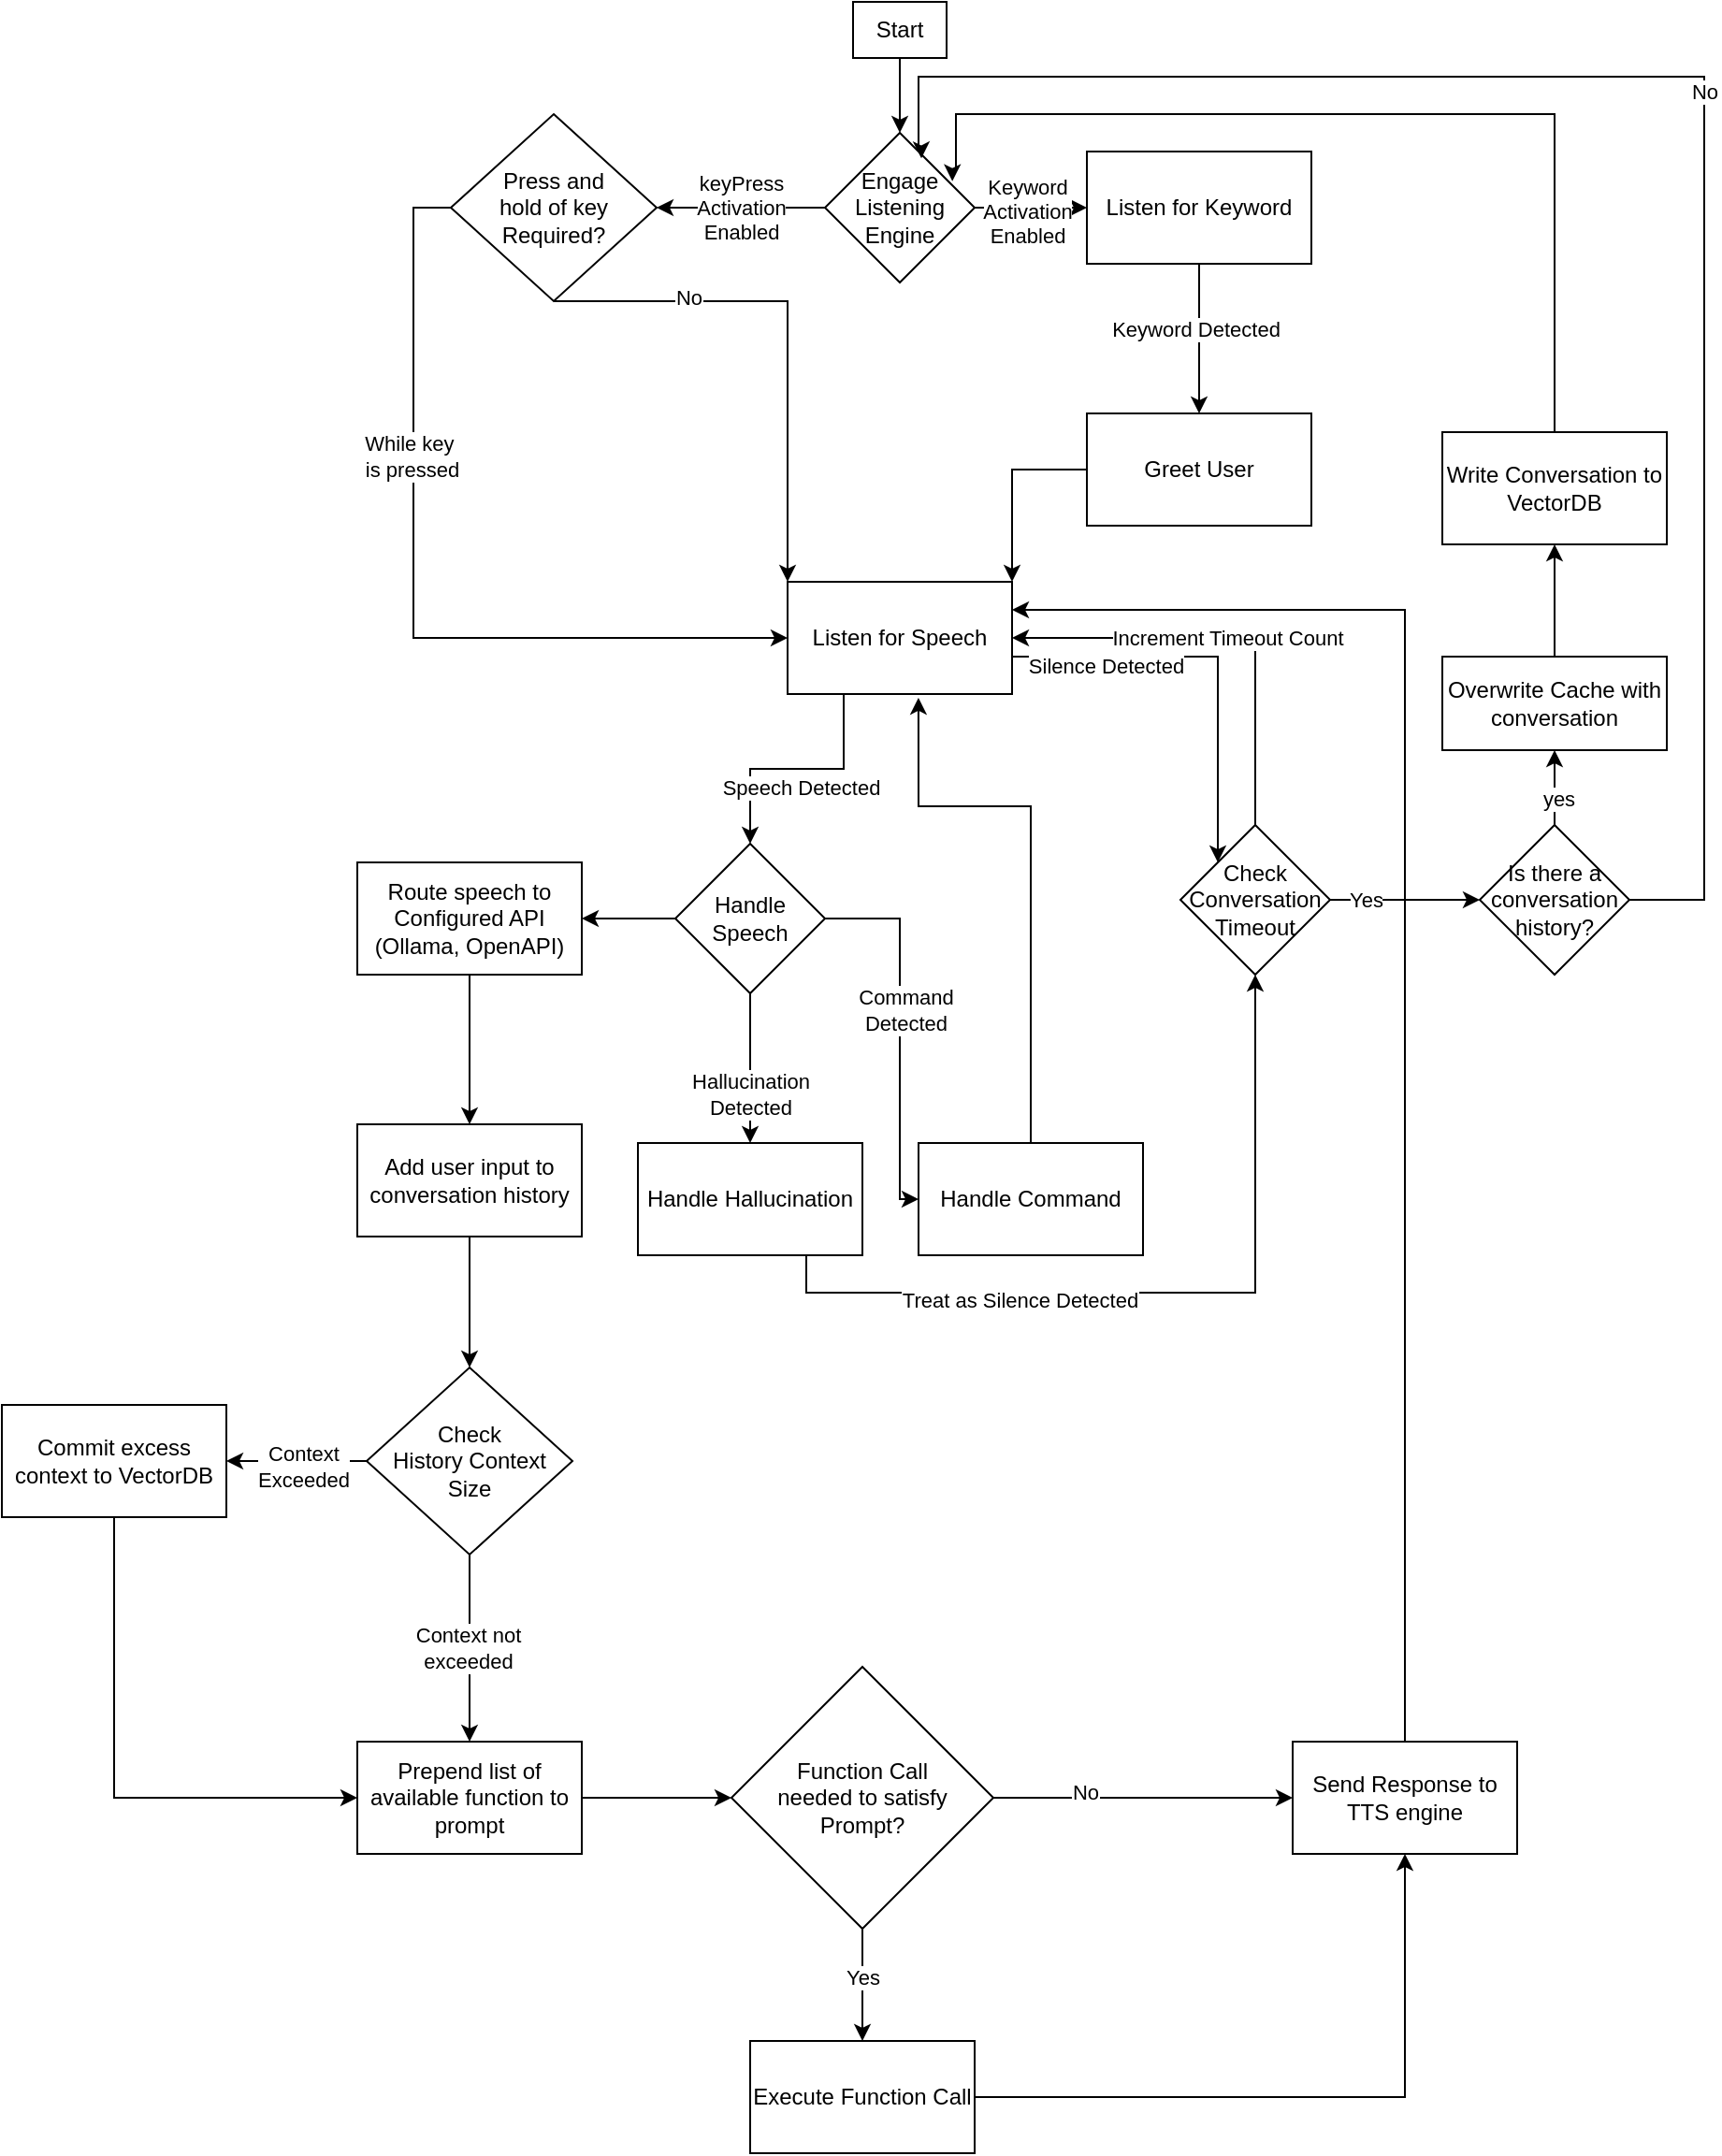 <mxfile version="22.1.21" type="github">
  <diagram id="C5RBs43oDa-KdzZeNtuy" name="Page-1">
    <mxGraphModel dx="1865" dy="732" grid="1" gridSize="10" guides="1" tooltips="1" connect="1" arrows="1" fold="1" page="1" pageScale="1" pageWidth="827" pageHeight="1169" math="0" shadow="0">
      <root>
        <mxCell id="WIyWlLk6GJQsqaUBKTNV-0" />
        <mxCell id="WIyWlLk6GJQsqaUBKTNV-1" parent="WIyWlLk6GJQsqaUBKTNV-0" />
        <mxCell id="0GqPbOtMMLJU6Ck_b2OD-5" value="" style="edgeStyle=orthogonalEdgeStyle;rounded=0;orthogonalLoop=1;jettySize=auto;html=1;" parent="WIyWlLk6GJQsqaUBKTNV-1" source="0GqPbOtMMLJU6Ck_b2OD-0" target="0GqPbOtMMLJU6Ck_b2OD-1" edge="1">
          <mxGeometry relative="1" as="geometry" />
        </mxCell>
        <mxCell id="0GqPbOtMMLJU6Ck_b2OD-0" value="Start" style="rounded=0;whiteSpace=wrap;html=1;" parent="WIyWlLk6GJQsqaUBKTNV-1" vertex="1">
          <mxGeometry x="-165" y="10" width="50" height="30" as="geometry" />
        </mxCell>
        <mxCell id="0GqPbOtMMLJU6Ck_b2OD-7" value="keyPress&lt;br&gt;Activation&lt;br&gt;Enabled" style="edgeStyle=orthogonalEdgeStyle;rounded=0;orthogonalLoop=1;jettySize=auto;html=1;" parent="WIyWlLk6GJQsqaUBKTNV-1" source="0GqPbOtMMLJU6Ck_b2OD-1" target="0GqPbOtMMLJU6Ck_b2OD-6" edge="1">
          <mxGeometry relative="1" as="geometry" />
        </mxCell>
        <mxCell id="0GqPbOtMMLJU6Ck_b2OD-9" value="" style="edgeStyle=orthogonalEdgeStyle;rounded=0;orthogonalLoop=1;jettySize=auto;html=1;" parent="WIyWlLk6GJQsqaUBKTNV-1" source="0GqPbOtMMLJU6Ck_b2OD-1" target="0GqPbOtMMLJU6Ck_b2OD-8" edge="1">
          <mxGeometry relative="1" as="geometry" />
        </mxCell>
        <mxCell id="0GqPbOtMMLJU6Ck_b2OD-10" value="Keyword&lt;br&gt;Activation&lt;br&gt;Enabled" style="edgeLabel;html=1;align=center;verticalAlign=middle;resizable=0;points=[];" parent="0GqPbOtMMLJU6Ck_b2OD-9" vertex="1" connectable="0">
          <mxGeometry x="-0.067" y="-2" relative="1" as="geometry">
            <mxPoint as="offset" />
          </mxGeometry>
        </mxCell>
        <mxCell id="0GqPbOtMMLJU6Ck_b2OD-1" value="Engage Listening&lt;br&gt;Engine" style="rhombus;whiteSpace=wrap;html=1;" parent="WIyWlLk6GJQsqaUBKTNV-1" vertex="1">
          <mxGeometry x="-180" y="80" width="80" height="80" as="geometry" />
        </mxCell>
        <mxCell id="0GqPbOtMMLJU6Ck_b2OD-23" style="edgeStyle=orthogonalEdgeStyle;rounded=0;orthogonalLoop=1;jettySize=auto;html=1;exitX=0;exitY=0.5;exitDx=0;exitDy=0;entryX=0;entryY=0.5;entryDx=0;entryDy=0;" parent="WIyWlLk6GJQsqaUBKTNV-1" source="0GqPbOtMMLJU6Ck_b2OD-6" target="0GqPbOtMMLJU6Ck_b2OD-11" edge="1">
          <mxGeometry relative="1" as="geometry" />
        </mxCell>
        <mxCell id="0GqPbOtMMLJU6Ck_b2OD-24" value="While key&amp;nbsp;&lt;br&gt;is pressed" style="edgeLabel;html=1;align=center;verticalAlign=middle;resizable=0;points=[];" parent="0GqPbOtMMLJU6Ck_b2OD-23" vertex="1" connectable="0">
          <mxGeometry x="-0.32" y="-1" relative="1" as="geometry">
            <mxPoint as="offset" />
          </mxGeometry>
        </mxCell>
        <mxCell id="0GqPbOtMMLJU6Ck_b2OD-6" value="Press and &lt;br&gt;hold of key Required?" style="rhombus;whiteSpace=wrap;html=1;" parent="WIyWlLk6GJQsqaUBKTNV-1" vertex="1">
          <mxGeometry x="-380" y="70" width="110" height="100" as="geometry" />
        </mxCell>
        <mxCell id="0GqPbOtMMLJU6Ck_b2OD-16" value="" style="edgeStyle=orthogonalEdgeStyle;rounded=0;orthogonalLoop=1;jettySize=auto;html=1;" parent="WIyWlLk6GJQsqaUBKTNV-1" source="0GqPbOtMMLJU6Ck_b2OD-8" target="0GqPbOtMMLJU6Ck_b2OD-15" edge="1">
          <mxGeometry relative="1" as="geometry" />
        </mxCell>
        <mxCell id="0GqPbOtMMLJU6Ck_b2OD-21" value="Keyword Detected" style="edgeLabel;html=1;align=center;verticalAlign=middle;resizable=0;points=[];" parent="0GqPbOtMMLJU6Ck_b2OD-16" vertex="1" connectable="0">
          <mxGeometry x="-0.125" y="-2" relative="1" as="geometry">
            <mxPoint as="offset" />
          </mxGeometry>
        </mxCell>
        <mxCell id="0GqPbOtMMLJU6Ck_b2OD-8" value="Listen for Keyword" style="whiteSpace=wrap;html=1;" parent="WIyWlLk6GJQsqaUBKTNV-1" vertex="1">
          <mxGeometry x="-40" y="90" width="120" height="60" as="geometry" />
        </mxCell>
        <mxCell id="0GqPbOtMMLJU6Ck_b2OD-27" value="" style="edgeStyle=orthogonalEdgeStyle;rounded=0;orthogonalLoop=1;jettySize=auto;html=1;" parent="WIyWlLk6GJQsqaUBKTNV-1" source="0GqPbOtMMLJU6Ck_b2OD-11" target="0GqPbOtMMLJU6Ck_b2OD-26" edge="1">
          <mxGeometry relative="1" as="geometry">
            <Array as="points">
              <mxPoint x="-170" y="420" />
              <mxPoint x="-220" y="420" />
            </Array>
          </mxGeometry>
        </mxCell>
        <mxCell id="0GqPbOtMMLJU6Ck_b2OD-28" value="Speech Detected" style="edgeLabel;html=1;align=center;verticalAlign=middle;resizable=0;points=[];" parent="0GqPbOtMMLJU6Ck_b2OD-27" vertex="1" connectable="0">
          <mxGeometry x="-0.023" relative="1" as="geometry">
            <mxPoint y="10" as="offset" />
          </mxGeometry>
        </mxCell>
        <mxCell id="0GqPbOtMMLJU6Ck_b2OD-30" value="" style="edgeStyle=orthogonalEdgeStyle;rounded=0;orthogonalLoop=1;jettySize=auto;html=1;entryX=0;entryY=0;entryDx=0;entryDy=0;exitX=1;exitY=0.75;exitDx=0;exitDy=0;" parent="WIyWlLk6GJQsqaUBKTNV-1" source="0GqPbOtMMLJU6Ck_b2OD-11" target="0GqPbOtMMLJU6Ck_b2OD-29" edge="1">
          <mxGeometry relative="1" as="geometry">
            <mxPoint x="50" y="440" as="targetPoint" />
            <Array as="points">
              <mxPoint x="-80" y="360" />
              <mxPoint x="30" y="360" />
            </Array>
          </mxGeometry>
        </mxCell>
        <mxCell id="0GqPbOtMMLJU6Ck_b2OD-39" value="Silence Detected" style="edgeLabel;html=1;align=center;verticalAlign=middle;resizable=0;points=[];" parent="0GqPbOtMMLJU6Ck_b2OD-30" vertex="1" connectable="0">
          <mxGeometry x="-0.517" y="4" relative="1" as="geometry">
            <mxPoint y="9" as="offset" />
          </mxGeometry>
        </mxCell>
        <mxCell id="0GqPbOtMMLJU6Ck_b2OD-11" value="Listen for Speech" style="whiteSpace=wrap;html=1;" parent="WIyWlLk6GJQsqaUBKTNV-1" vertex="1">
          <mxGeometry x="-200" y="320" width="120" height="60" as="geometry" />
        </mxCell>
        <mxCell id="0GqPbOtMMLJU6Ck_b2OD-13" value="" style="endArrow=classic;html=1;rounded=0;exitX=0.5;exitY=1;exitDx=0;exitDy=0;entryX=0;entryY=0;entryDx=0;entryDy=0;" parent="WIyWlLk6GJQsqaUBKTNV-1" source="0GqPbOtMMLJU6Ck_b2OD-6" target="0GqPbOtMMLJU6Ck_b2OD-11" edge="1">
          <mxGeometry width="50" height="50" relative="1" as="geometry">
            <mxPoint x="-240" y="240" as="sourcePoint" />
            <mxPoint x="-190" y="190" as="targetPoint" />
            <Array as="points">
              <mxPoint x="-200" y="170" />
            </Array>
          </mxGeometry>
        </mxCell>
        <mxCell id="0GqPbOtMMLJU6Ck_b2OD-14" value="No" style="edgeLabel;html=1;align=center;verticalAlign=middle;resizable=0;points=[];" parent="0GqPbOtMMLJU6Ck_b2OD-13" vertex="1" connectable="0">
          <mxGeometry x="-0.475" y="2" relative="1" as="geometry">
            <mxPoint as="offset" />
          </mxGeometry>
        </mxCell>
        <mxCell id="0GqPbOtMMLJU6Ck_b2OD-22" style="edgeStyle=orthogonalEdgeStyle;rounded=0;orthogonalLoop=1;jettySize=auto;html=1;exitX=0;exitY=0.5;exitDx=0;exitDy=0;" parent="WIyWlLk6GJQsqaUBKTNV-1" source="0GqPbOtMMLJU6Ck_b2OD-15" edge="1">
          <mxGeometry relative="1" as="geometry">
            <mxPoint x="-80" y="320" as="targetPoint" />
            <Array as="points">
              <mxPoint x="-80" y="260" />
              <mxPoint x="-80" y="320" />
            </Array>
          </mxGeometry>
        </mxCell>
        <mxCell id="0GqPbOtMMLJU6Ck_b2OD-15" value="Greet User" style="whiteSpace=wrap;html=1;" parent="WIyWlLk6GJQsqaUBKTNV-1" vertex="1">
          <mxGeometry x="-40" y="230" width="120" height="60" as="geometry" />
        </mxCell>
        <mxCell id="0GqPbOtMMLJU6Ck_b2OD-32" value="" style="edgeStyle=orthogonalEdgeStyle;rounded=0;orthogonalLoop=1;jettySize=auto;html=1;entryX=0;entryY=0.5;entryDx=0;entryDy=0;" parent="WIyWlLk6GJQsqaUBKTNV-1" source="0GqPbOtMMLJU6Ck_b2OD-26" target="0GqPbOtMMLJU6Ck_b2OD-31" edge="1">
          <mxGeometry relative="1" as="geometry">
            <Array as="points">
              <mxPoint x="-140" y="500" />
              <mxPoint x="-140" y="650" />
            </Array>
          </mxGeometry>
        </mxCell>
        <mxCell id="0GqPbOtMMLJU6Ck_b2OD-34" value="Command&lt;br&gt;Detected" style="edgeLabel;html=1;align=center;verticalAlign=middle;resizable=0;points=[];" parent="0GqPbOtMMLJU6Ck_b2OD-32" vertex="1" connectable="0">
          <mxGeometry x="-0.111" y="3" relative="1" as="geometry">
            <mxPoint as="offset" />
          </mxGeometry>
        </mxCell>
        <mxCell id="0GqPbOtMMLJU6Ck_b2OD-36" value="" style="edgeStyle=orthogonalEdgeStyle;rounded=0;orthogonalLoop=1;jettySize=auto;html=1;" parent="WIyWlLk6GJQsqaUBKTNV-1" source="0GqPbOtMMLJU6Ck_b2OD-26" target="0GqPbOtMMLJU6Ck_b2OD-35" edge="1">
          <mxGeometry relative="1" as="geometry" />
        </mxCell>
        <mxCell id="0GqPbOtMMLJU6Ck_b2OD-37" value="Hallucination&lt;br&gt;Detected" style="edgeLabel;html=1;align=center;verticalAlign=middle;resizable=0;points=[];" parent="0GqPbOtMMLJU6Ck_b2OD-36" vertex="1" connectable="0">
          <mxGeometry x="0.333" relative="1" as="geometry">
            <mxPoint as="offset" />
          </mxGeometry>
        </mxCell>
        <mxCell id="0GqPbOtMMLJU6Ck_b2OD-45" value="" style="edgeStyle=orthogonalEdgeStyle;rounded=0;orthogonalLoop=1;jettySize=auto;html=1;entryX=1;entryY=0.5;entryDx=0;entryDy=0;" parent="WIyWlLk6GJQsqaUBKTNV-1" source="0GqPbOtMMLJU6Ck_b2OD-26" target="0GqPbOtMMLJU6Ck_b2OD-47" edge="1">
          <mxGeometry relative="1" as="geometry">
            <mxPoint x="-320" y="500" as="targetPoint" />
          </mxGeometry>
        </mxCell>
        <mxCell id="0GqPbOtMMLJU6Ck_b2OD-26" value="Handle Speech" style="rhombus;whiteSpace=wrap;html=1;" parent="WIyWlLk6GJQsqaUBKTNV-1" vertex="1">
          <mxGeometry x="-260" y="460" width="80" height="80" as="geometry" />
        </mxCell>
        <mxCell id="0GqPbOtMMLJU6Ck_b2OD-64" value="" style="edgeStyle=orthogonalEdgeStyle;rounded=0;orthogonalLoop=1;jettySize=auto;html=1;entryX=0;entryY=0.5;entryDx=0;entryDy=0;" parent="WIyWlLk6GJQsqaUBKTNV-1" source="0GqPbOtMMLJU6Ck_b2OD-29" target="0GqPbOtMMLJU6Ck_b2OD-69" edge="1">
          <mxGeometry relative="1" as="geometry">
            <mxPoint x="150" y="490" as="targetPoint" />
            <Array as="points" />
          </mxGeometry>
        </mxCell>
        <mxCell id="0GqPbOtMMLJU6Ck_b2OD-68" value="Yes" style="edgeLabel;html=1;align=center;verticalAlign=middle;resizable=0;points=[];" parent="0GqPbOtMMLJU6Ck_b2OD-64" vertex="1" connectable="0">
          <mxGeometry x="-0.533" relative="1" as="geometry">
            <mxPoint as="offset" />
          </mxGeometry>
        </mxCell>
        <mxCell id="0GqPbOtMMLJU6Ck_b2OD-85" value="Increment Timeout Count" style="edgeStyle=orthogonalEdgeStyle;rounded=0;orthogonalLoop=1;jettySize=auto;html=1;exitX=0.5;exitY=0;exitDx=0;exitDy=0;" parent="WIyWlLk6GJQsqaUBKTNV-1" source="0GqPbOtMMLJU6Ck_b2OD-29" edge="1">
          <mxGeometry relative="1" as="geometry">
            <mxPoint x="-80" y="350" as="targetPoint" />
            <Array as="points">
              <mxPoint x="50" y="350" />
              <mxPoint x="-80" y="350" />
            </Array>
          </mxGeometry>
        </mxCell>
        <mxCell id="0GqPbOtMMLJU6Ck_b2OD-29" value="Check Conversation Timeout" style="rhombus;whiteSpace=wrap;html=1;" parent="WIyWlLk6GJQsqaUBKTNV-1" vertex="1">
          <mxGeometry x="10" y="450" width="80" height="80" as="geometry" />
        </mxCell>
        <mxCell id="0GqPbOtMMLJU6Ck_b2OD-33" style="edgeStyle=orthogonalEdgeStyle;rounded=0;orthogonalLoop=1;jettySize=auto;html=1;exitX=0.5;exitY=0;exitDx=0;exitDy=0;entryX=0.583;entryY=1.033;entryDx=0;entryDy=0;entryPerimeter=0;" parent="WIyWlLk6GJQsqaUBKTNV-1" source="0GqPbOtMMLJU6Ck_b2OD-31" target="0GqPbOtMMLJU6Ck_b2OD-11" edge="1">
          <mxGeometry relative="1" as="geometry">
            <Array as="points">
              <mxPoint x="-70" y="440" />
              <mxPoint x="-130" y="440" />
            </Array>
          </mxGeometry>
        </mxCell>
        <mxCell id="0GqPbOtMMLJU6Ck_b2OD-31" value="Handle Command" style="whiteSpace=wrap;html=1;" parent="WIyWlLk6GJQsqaUBKTNV-1" vertex="1">
          <mxGeometry x="-130" y="620" width="120" height="60" as="geometry" />
        </mxCell>
        <mxCell id="0GqPbOtMMLJU6Ck_b2OD-38" style="edgeStyle=orthogonalEdgeStyle;rounded=0;orthogonalLoop=1;jettySize=auto;html=1;exitX=0.75;exitY=1;exitDx=0;exitDy=0;entryX=0.5;entryY=1;entryDx=0;entryDy=0;" parent="WIyWlLk6GJQsqaUBKTNV-1" source="0GqPbOtMMLJU6Ck_b2OD-35" target="0GqPbOtMMLJU6Ck_b2OD-29" edge="1">
          <mxGeometry relative="1" as="geometry" />
        </mxCell>
        <mxCell id="0GqPbOtMMLJU6Ck_b2OD-40" value="Treat as Silence Detected" style="edgeLabel;html=1;align=center;verticalAlign=middle;resizable=0;points=[];" parent="0GqPbOtMMLJU6Ck_b2OD-38" vertex="1" connectable="0">
          <mxGeometry x="-0.378" y="-4" relative="1" as="geometry">
            <mxPoint as="offset" />
          </mxGeometry>
        </mxCell>
        <mxCell id="0GqPbOtMMLJU6Ck_b2OD-35" value="Handle Hallucination" style="whiteSpace=wrap;html=1;" parent="WIyWlLk6GJQsqaUBKTNV-1" vertex="1">
          <mxGeometry x="-280" y="620" width="120" height="60" as="geometry" />
        </mxCell>
        <mxCell id="0GqPbOtMMLJU6Ck_b2OD-51" value="" style="edgeStyle=orthogonalEdgeStyle;rounded=0;orthogonalLoop=1;jettySize=auto;html=1;" parent="WIyWlLk6GJQsqaUBKTNV-1" source="0GqPbOtMMLJU6Ck_b2OD-47" target="0GqPbOtMMLJU6Ck_b2OD-50" edge="1">
          <mxGeometry relative="1" as="geometry" />
        </mxCell>
        <mxCell id="0GqPbOtMMLJU6Ck_b2OD-47" value="Route speech to Configured API&lt;br&gt;(Ollama, OpenAPI)" style="rounded=0;whiteSpace=wrap;html=1;" parent="WIyWlLk6GJQsqaUBKTNV-1" vertex="1">
          <mxGeometry x="-430" y="470" width="120" height="60" as="geometry" />
        </mxCell>
        <mxCell id="0GqPbOtMMLJU6Ck_b2OD-55" value="" style="edgeStyle=orthogonalEdgeStyle;rounded=0;orthogonalLoop=1;jettySize=auto;html=1;" parent="WIyWlLk6GJQsqaUBKTNV-1" source="0GqPbOtMMLJU6Ck_b2OD-50" target="0GqPbOtMMLJU6Ck_b2OD-54" edge="1">
          <mxGeometry relative="1" as="geometry" />
        </mxCell>
        <mxCell id="0GqPbOtMMLJU6Ck_b2OD-50" value="Add user input to&lt;br&gt;conversation history" style="whiteSpace=wrap;html=1;rounded=0;" parent="WIyWlLk6GJQsqaUBKTNV-1" vertex="1">
          <mxGeometry x="-430" y="610" width="120" height="60" as="geometry" />
        </mxCell>
        <mxCell id="0GqPbOtMMLJU6Ck_b2OD-57" value="" style="edgeStyle=orthogonalEdgeStyle;rounded=0;orthogonalLoop=1;jettySize=auto;html=1;" parent="WIyWlLk6GJQsqaUBKTNV-1" source="0GqPbOtMMLJU6Ck_b2OD-54" target="0GqPbOtMMLJU6Ck_b2OD-56" edge="1">
          <mxGeometry relative="1" as="geometry" />
        </mxCell>
        <mxCell id="0GqPbOtMMLJU6Ck_b2OD-58" value="Context&lt;br&gt;Exceeded" style="edgeLabel;html=1;align=center;verticalAlign=middle;resizable=0;points=[];" parent="0GqPbOtMMLJU6Ck_b2OD-57" vertex="1" connectable="0">
          <mxGeometry x="-0.093" y="3" relative="1" as="geometry">
            <mxPoint as="offset" />
          </mxGeometry>
        </mxCell>
        <mxCell id="0GqPbOtMMLJU6Ck_b2OD-80" value="" style="edgeStyle=orthogonalEdgeStyle;rounded=0;orthogonalLoop=1;jettySize=auto;html=1;" parent="WIyWlLk6GJQsqaUBKTNV-1" source="0GqPbOtMMLJU6Ck_b2OD-54" target="0GqPbOtMMLJU6Ck_b2OD-79" edge="1">
          <mxGeometry relative="1" as="geometry" />
        </mxCell>
        <mxCell id="0GqPbOtMMLJU6Ck_b2OD-81" value="Context not&lt;br&gt;exceeded" style="edgeLabel;html=1;align=center;verticalAlign=middle;resizable=0;points=[];" parent="0GqPbOtMMLJU6Ck_b2OD-80" vertex="1" connectable="0">
          <mxGeometry x="0.004" y="-1" relative="1" as="geometry">
            <mxPoint as="offset" />
          </mxGeometry>
        </mxCell>
        <mxCell id="0GqPbOtMMLJU6Ck_b2OD-54" value="Check &lt;br&gt;History Context Size" style="rhombus;whiteSpace=wrap;html=1;rounded=0;" parent="WIyWlLk6GJQsqaUBKTNV-1" vertex="1">
          <mxGeometry x="-425" y="740" width="110" height="100" as="geometry" />
        </mxCell>
        <mxCell id="0GqPbOtMMLJU6Ck_b2OD-82" style="edgeStyle=orthogonalEdgeStyle;rounded=0;orthogonalLoop=1;jettySize=auto;html=1;exitX=0.5;exitY=1;exitDx=0;exitDy=0;entryX=0;entryY=0.5;entryDx=0;entryDy=0;" parent="WIyWlLk6GJQsqaUBKTNV-1" source="0GqPbOtMMLJU6Ck_b2OD-56" target="0GqPbOtMMLJU6Ck_b2OD-79" edge="1">
          <mxGeometry relative="1" as="geometry" />
        </mxCell>
        <mxCell id="0GqPbOtMMLJU6Ck_b2OD-56" value="Commit excess context to VectorDB" style="whiteSpace=wrap;html=1;rounded=0;" parent="WIyWlLk6GJQsqaUBKTNV-1" vertex="1">
          <mxGeometry x="-620" y="760" width="120" height="60" as="geometry" />
        </mxCell>
        <mxCell id="0GqPbOtMMLJU6Ck_b2OD-67" style="edgeStyle=orthogonalEdgeStyle;rounded=0;orthogonalLoop=1;jettySize=auto;html=1;exitX=0.5;exitY=0;exitDx=0;exitDy=0;entryX=0.851;entryY=0.323;entryDx=0;entryDy=0;entryPerimeter=0;" parent="WIyWlLk6GJQsqaUBKTNV-1" source="0GqPbOtMMLJU6Ck_b2OD-65" target="0GqPbOtMMLJU6Ck_b2OD-1" edge="1">
          <mxGeometry relative="1" as="geometry">
            <Array as="points">
              <mxPoint x="210" y="70" />
              <mxPoint x="-110" y="70" />
              <mxPoint x="-110" y="100" />
              <mxPoint x="-112" y="100" />
            </Array>
          </mxGeometry>
        </mxCell>
        <mxCell id="0GqPbOtMMLJU6Ck_b2OD-65" value="Write Conversation to VectorDB" style="whiteSpace=wrap;html=1;" parent="WIyWlLk6GJQsqaUBKTNV-1" vertex="1">
          <mxGeometry x="150" y="240" width="120" height="60" as="geometry" />
        </mxCell>
        <mxCell id="0GqPbOtMMLJU6Ck_b2OD-72" value="" style="edgeStyle=orthogonalEdgeStyle;rounded=0;orthogonalLoop=1;jettySize=auto;html=1;" parent="WIyWlLk6GJQsqaUBKTNV-1" source="0GqPbOtMMLJU6Ck_b2OD-69" target="0GqPbOtMMLJU6Ck_b2OD-71" edge="1">
          <mxGeometry relative="1" as="geometry" />
        </mxCell>
        <mxCell id="0GqPbOtMMLJU6Ck_b2OD-73" value="yes" style="edgeLabel;html=1;align=center;verticalAlign=middle;resizable=0;points=[];" parent="0GqPbOtMMLJU6Ck_b2OD-72" vertex="1" connectable="0">
          <mxGeometry x="-0.27" y="-2" relative="1" as="geometry">
            <mxPoint as="offset" />
          </mxGeometry>
        </mxCell>
        <mxCell id="0GqPbOtMMLJU6Ck_b2OD-77" value="No" style="edgeStyle=orthogonalEdgeStyle;rounded=0;orthogonalLoop=1;jettySize=auto;html=1;exitX=1;exitY=0.5;exitDx=0;exitDy=0;entryX=0.644;entryY=0.171;entryDx=0;entryDy=0;entryPerimeter=0;" parent="WIyWlLk6GJQsqaUBKTNV-1" source="0GqPbOtMMLJU6Ck_b2OD-69" target="0GqPbOtMMLJU6Ck_b2OD-1" edge="1">
          <mxGeometry relative="1" as="geometry">
            <Array as="points">
              <mxPoint x="290" y="490" />
              <mxPoint x="290" y="50" />
              <mxPoint x="-130" y="50" />
              <mxPoint x="-130" y="88" />
              <mxPoint x="-128" y="88" />
            </Array>
          </mxGeometry>
        </mxCell>
        <mxCell id="0GqPbOtMMLJU6Ck_b2OD-69" value="Is there a conversation history?" style="rhombus;whiteSpace=wrap;html=1;" parent="WIyWlLk6GJQsqaUBKTNV-1" vertex="1">
          <mxGeometry x="170" y="450" width="80" height="80" as="geometry" />
        </mxCell>
        <mxCell id="0GqPbOtMMLJU6Ck_b2OD-74" style="edgeStyle=orthogonalEdgeStyle;rounded=0;orthogonalLoop=1;jettySize=auto;html=1;exitX=0.5;exitY=0;exitDx=0;exitDy=0;" parent="WIyWlLk6GJQsqaUBKTNV-1" source="0GqPbOtMMLJU6Ck_b2OD-71" target="0GqPbOtMMLJU6Ck_b2OD-65" edge="1">
          <mxGeometry relative="1" as="geometry" />
        </mxCell>
        <mxCell id="0GqPbOtMMLJU6Ck_b2OD-71" value="Overwrite Cache with conversation" style="whiteSpace=wrap;html=1;" parent="WIyWlLk6GJQsqaUBKTNV-1" vertex="1">
          <mxGeometry x="150" y="360" width="120" height="50" as="geometry" />
        </mxCell>
        <mxCell id="0GqPbOtMMLJU6Ck_b2OD-84" value="" style="edgeStyle=orthogonalEdgeStyle;rounded=0;orthogonalLoop=1;jettySize=auto;html=1;" parent="WIyWlLk6GJQsqaUBKTNV-1" source="0GqPbOtMMLJU6Ck_b2OD-79" target="0GqPbOtMMLJU6Ck_b2OD-86" edge="1">
          <mxGeometry relative="1" as="geometry">
            <mxPoint x="-230.0" y="970" as="targetPoint" />
          </mxGeometry>
        </mxCell>
        <mxCell id="0GqPbOtMMLJU6Ck_b2OD-79" value="Prepend list of available function to prompt" style="whiteSpace=wrap;html=1;rounded=0;" parent="WIyWlLk6GJQsqaUBKTNV-1" vertex="1">
          <mxGeometry x="-430" y="940" width="120" height="60" as="geometry" />
        </mxCell>
        <mxCell id="0GqPbOtMMLJU6Ck_b2OD-90" value="" style="edgeStyle=orthogonalEdgeStyle;rounded=0;orthogonalLoop=1;jettySize=auto;html=1;" parent="WIyWlLk6GJQsqaUBKTNV-1" source="0GqPbOtMMLJU6Ck_b2OD-86" target="0GqPbOtMMLJU6Ck_b2OD-89" edge="1">
          <mxGeometry relative="1" as="geometry" />
        </mxCell>
        <mxCell id="0GqPbOtMMLJU6Ck_b2OD-94" value="No" style="edgeLabel;html=1;align=center;verticalAlign=middle;resizable=0;points=[];" parent="0GqPbOtMMLJU6Ck_b2OD-90" vertex="1" connectable="0">
          <mxGeometry x="-0.385" y="3" relative="1" as="geometry">
            <mxPoint as="offset" />
          </mxGeometry>
        </mxCell>
        <mxCell id="0GqPbOtMMLJU6Ck_b2OD-93" value="" style="edgeStyle=orthogonalEdgeStyle;rounded=0;orthogonalLoop=1;jettySize=auto;html=1;" parent="WIyWlLk6GJQsqaUBKTNV-1" source="0GqPbOtMMLJU6Ck_b2OD-86" target="0GqPbOtMMLJU6Ck_b2OD-92" edge="1">
          <mxGeometry relative="1" as="geometry" />
        </mxCell>
        <mxCell id="0GqPbOtMMLJU6Ck_b2OD-95" value="Yes" style="edgeLabel;html=1;align=center;verticalAlign=middle;resizable=0;points=[];" parent="0GqPbOtMMLJU6Ck_b2OD-93" vertex="1" connectable="0">
          <mxGeometry x="-0.128" relative="1" as="geometry">
            <mxPoint as="offset" />
          </mxGeometry>
        </mxCell>
        <mxCell id="0GqPbOtMMLJU6Ck_b2OD-86" value="Function Call &lt;br&gt;needed to satisfy Prompt?" style="rhombus;whiteSpace=wrap;html=1;" parent="WIyWlLk6GJQsqaUBKTNV-1" vertex="1">
          <mxGeometry x="-230" y="900" width="140" height="140" as="geometry" />
        </mxCell>
        <mxCell id="0GqPbOtMMLJU6Ck_b2OD-91" style="edgeStyle=orthogonalEdgeStyle;rounded=0;orthogonalLoop=1;jettySize=auto;html=1;exitX=0.5;exitY=0;exitDx=0;exitDy=0;entryX=1;entryY=0.25;entryDx=0;entryDy=0;" parent="WIyWlLk6GJQsqaUBKTNV-1" source="0GqPbOtMMLJU6Ck_b2OD-89" target="0GqPbOtMMLJU6Ck_b2OD-11" edge="1">
          <mxGeometry relative="1" as="geometry" />
        </mxCell>
        <mxCell id="0GqPbOtMMLJU6Ck_b2OD-89" value="Send Response to TTS engine" style="whiteSpace=wrap;html=1;" parent="WIyWlLk6GJQsqaUBKTNV-1" vertex="1">
          <mxGeometry x="70" y="940" width="120" height="60" as="geometry" />
        </mxCell>
        <mxCell id="0GqPbOtMMLJU6Ck_b2OD-96" style="edgeStyle=orthogonalEdgeStyle;rounded=0;orthogonalLoop=1;jettySize=auto;html=1;exitX=1;exitY=0.5;exitDx=0;exitDy=0;" parent="WIyWlLk6GJQsqaUBKTNV-1" source="0GqPbOtMMLJU6Ck_b2OD-92" target="0GqPbOtMMLJU6Ck_b2OD-89" edge="1">
          <mxGeometry relative="1" as="geometry" />
        </mxCell>
        <mxCell id="0GqPbOtMMLJU6Ck_b2OD-92" value="Execute Function Call" style="whiteSpace=wrap;html=1;" parent="WIyWlLk6GJQsqaUBKTNV-1" vertex="1">
          <mxGeometry x="-220" y="1100" width="120" height="60" as="geometry" />
        </mxCell>
      </root>
    </mxGraphModel>
  </diagram>
</mxfile>
